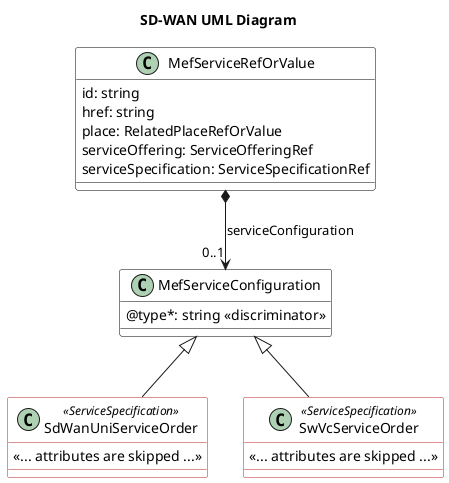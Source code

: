 @startuml

title SD-WAN UML Diagram

skinparam {
    ClassBackgroundColor White
    ClassBorderColor Black
    ClassBorderColor<<ServiceSpecification>> FireBrick
}

class MefServiceConfiguration {
    @type*: string <<discriminator>>
}

class MefServiceRefOrValue {
    id: string 
    href: string
    place: RelatedPlaceRefOrValue 
    serviceOffering: ServiceOfferingRef
    serviceSpecification: ServiceSpecificationRef
}

MefServiceRefOrValue *-->"0..1" MefServiceConfiguration : serviceConfiguration


  class SdWanUniServiceOrder <<ServiceSpecification>> {

    <<... attributes are skipped ...>>
  }
  MefServiceConfiguration <|-- SdWanUniServiceOrder

  class SwVcServiceOrder <<ServiceSpecification>> {

    <<... attributes are skipped ...>>
  }
  MefServiceConfiguration <|-- SwVcServiceOrder

@enduml